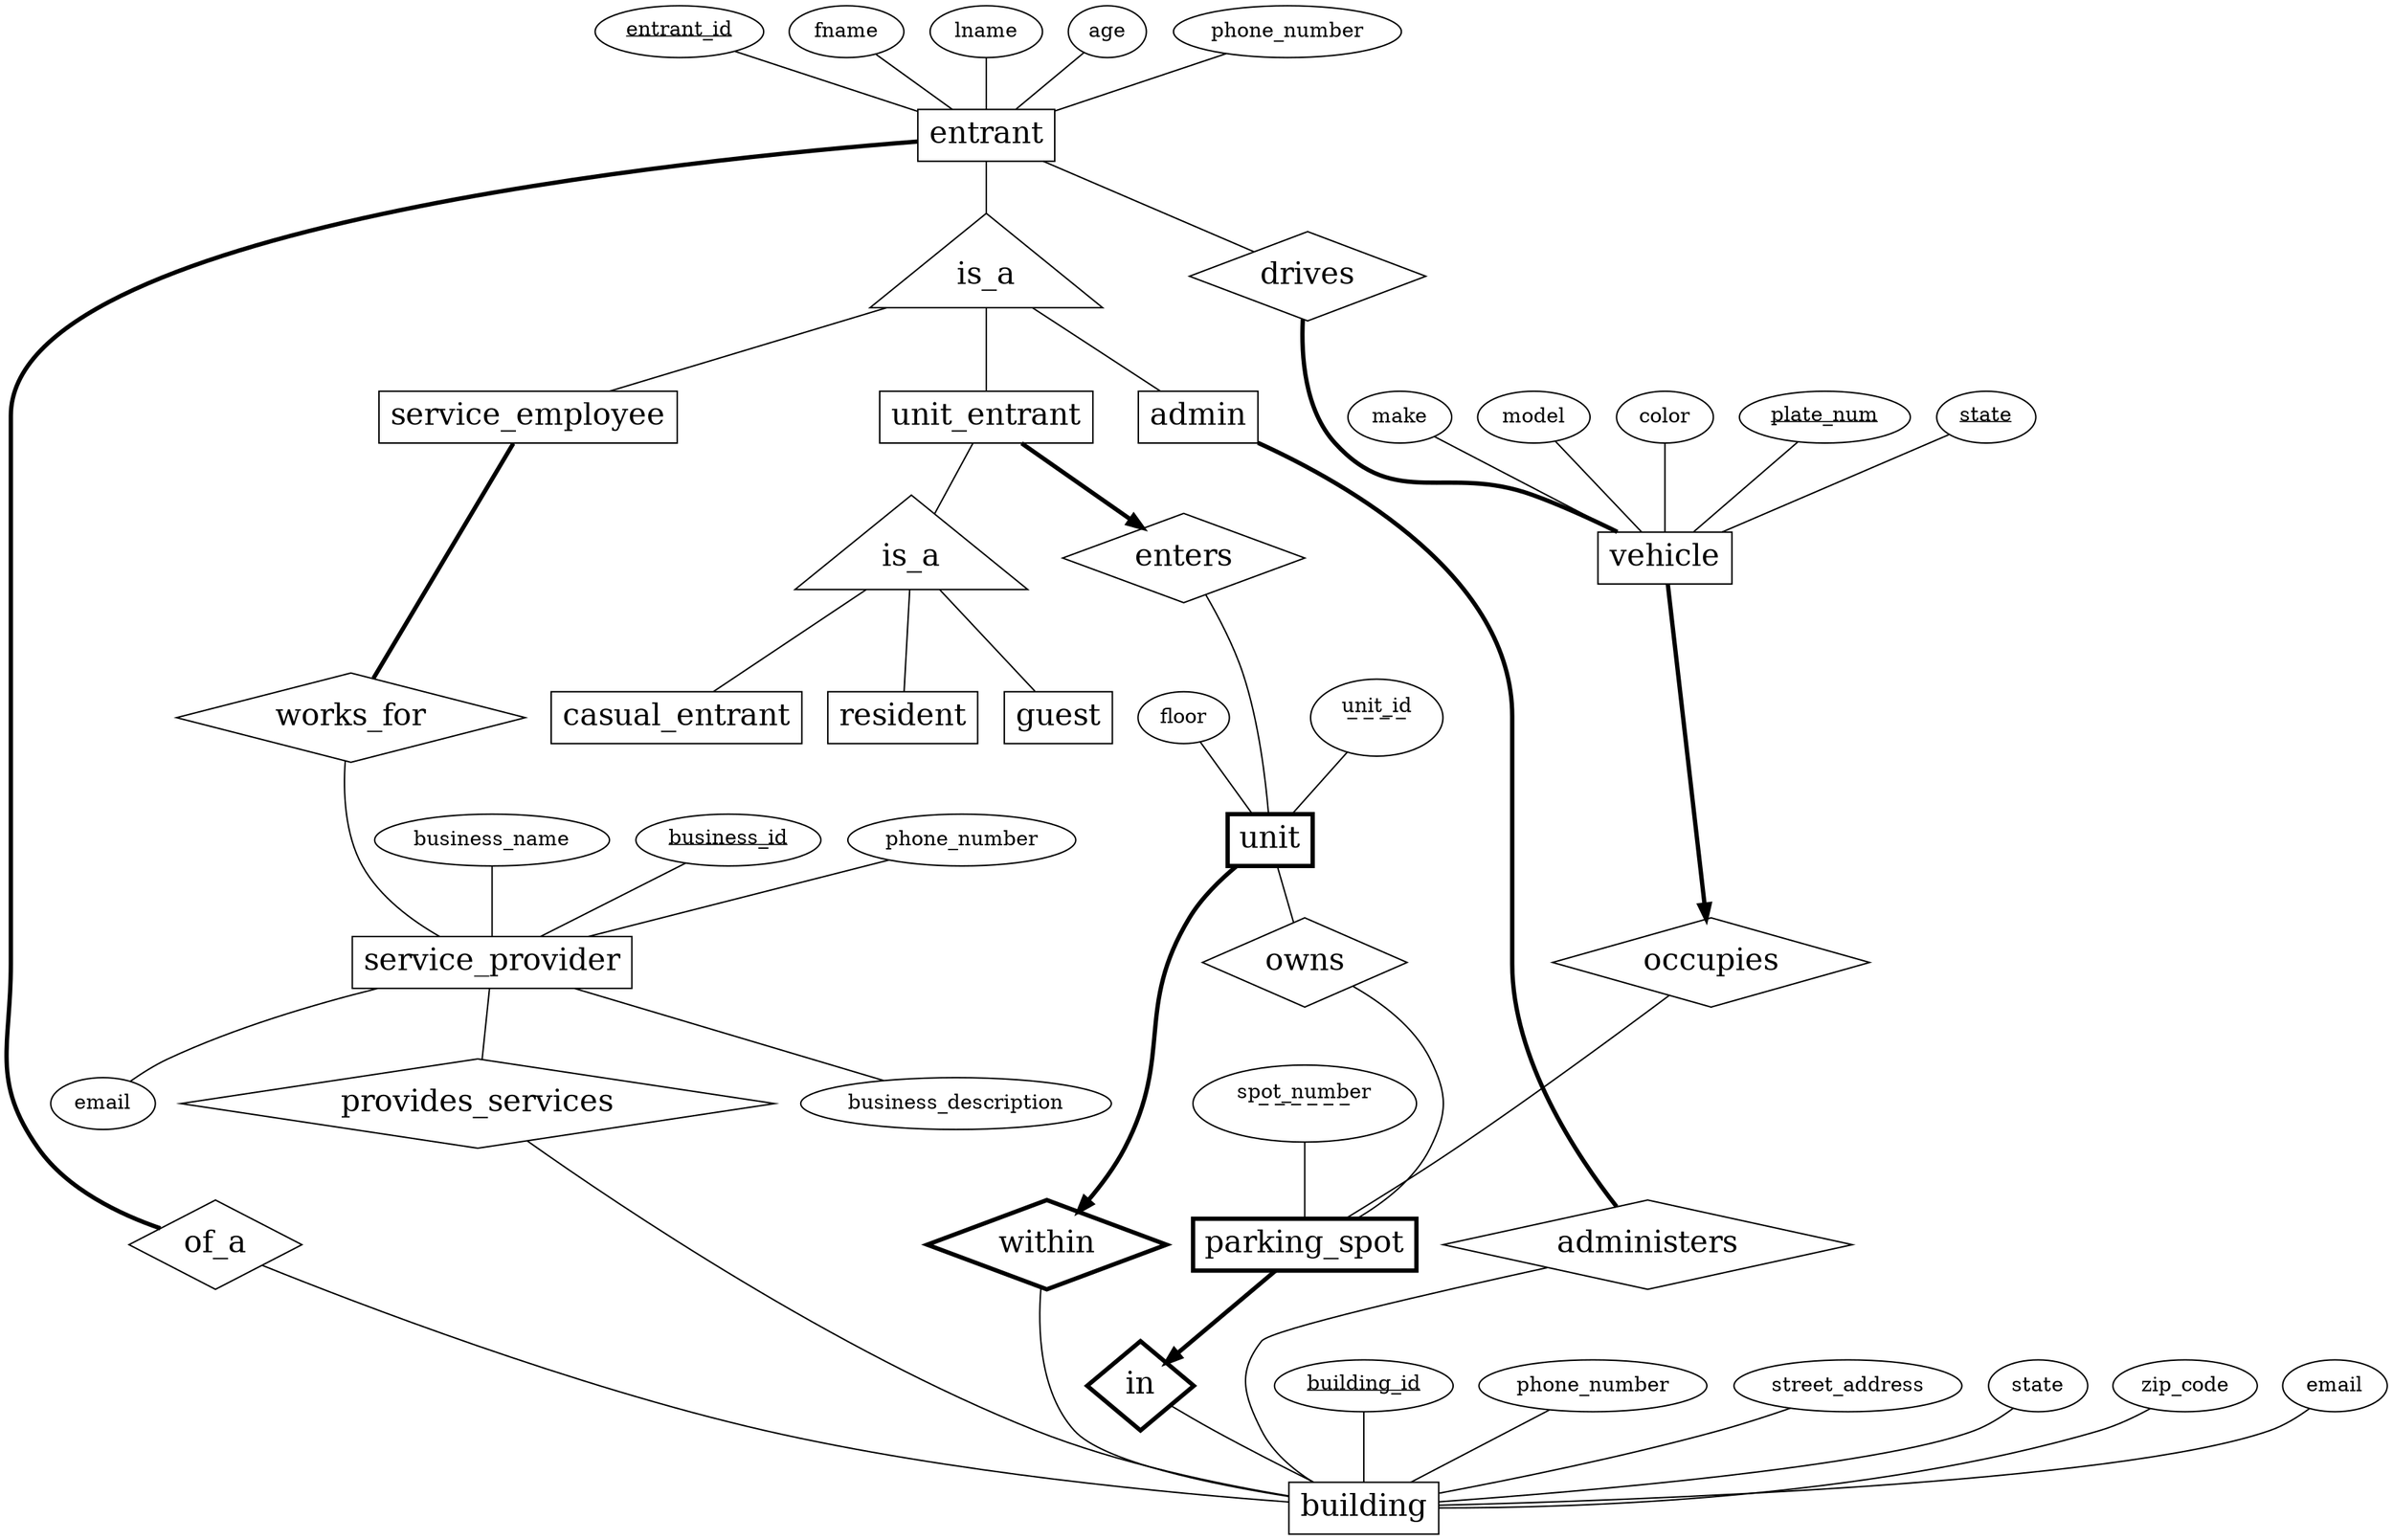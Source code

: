 digraph ERDiagram{
	{
		node[fontsize=21]
		{
			node[shape=diamond]
			owns
			works_for
			drives
			occupies
			of_a
			enters
			{
				node[penwidth=3]
				within
				in
			}
			administers
			provides_services
		}

		{
			node[shape=rectangle]
			{
				node[penwidth=3]
				unit
				parking_spot
			}
			unit_entrant
			building
			admin
			entrant
			vehicle
			service_provider
			service_employee
			guest
			casual_entrant
			resident
		}

		{
			node[shape=triangle]
			{node[label=is_a] is_a1}
			{node[label=is_a] is_a2}
		}
	}


	{
		edge[arrowtail=none, arrowhead=none]
		{node[label=<<u>entrant_id</u>>]entrant_id}->entrant
		fname->entrant
		lname->entrant
		age->entrant
		{node[label=<<u>state</u>>]state}->vehicle
		make->vehicle
		model->vehicle
		color->vehicle
		{node[label=<<u>plate_num</u>>]plate_num}->vehicle
		{node[label="spot_number\n‾ ‾ ‾ ‾ ‾ ‾"] spot_number}->parking_spot
		{node[label="unit_id\n‾ ‾ ‾ ‾"]unit_id}->unit
		floor->unit
		{node[label=<<u>building_id</u>>]building_id}->building
		{node[label=phone_number] phone_number}->building
		street_address->building
		{node[label=state]state2}->building
		zip_code->building
		{node[label=email] email2}->building
		business_name->service_provider
		service_provider->business_description
		{node[label=<<u>business_id</u>>]business_id}->service_provider
		{node[label=phone_number] phone_number2}->service_provider
		service_provider->email

		{node[label=phone_number] phone_number3}->entrant
		entrant->drives
		entrant->is_a1->{rank=same; admin, unit_entrant, service_employee}
		unit_entrant->is_a2->{rank=same; guest, casual_entrant, resident}
		enters->unit
		unit->owns->parking_spot
		within->building
		administers->building
		service_provider->provides_services->building
		works_for->service_provider
		of_a->building
		in->building
		occupies->parking_spot
	}

	{
		edge[penwidth=3]
		parking_spot->in
		unit->within
		unit_entrant->enters
		vehicle->occupies
		{
			edge[arrowhead=none]
			entrant->of_a
			admin->administers
			service_employee->works_for
			drives->vehicle
		}
	}

	{
		edge[style=invis]
		drives->state
		works_for->business_id
		guest->business_id
		enters->floor
		owns->spot_number
	}
}
